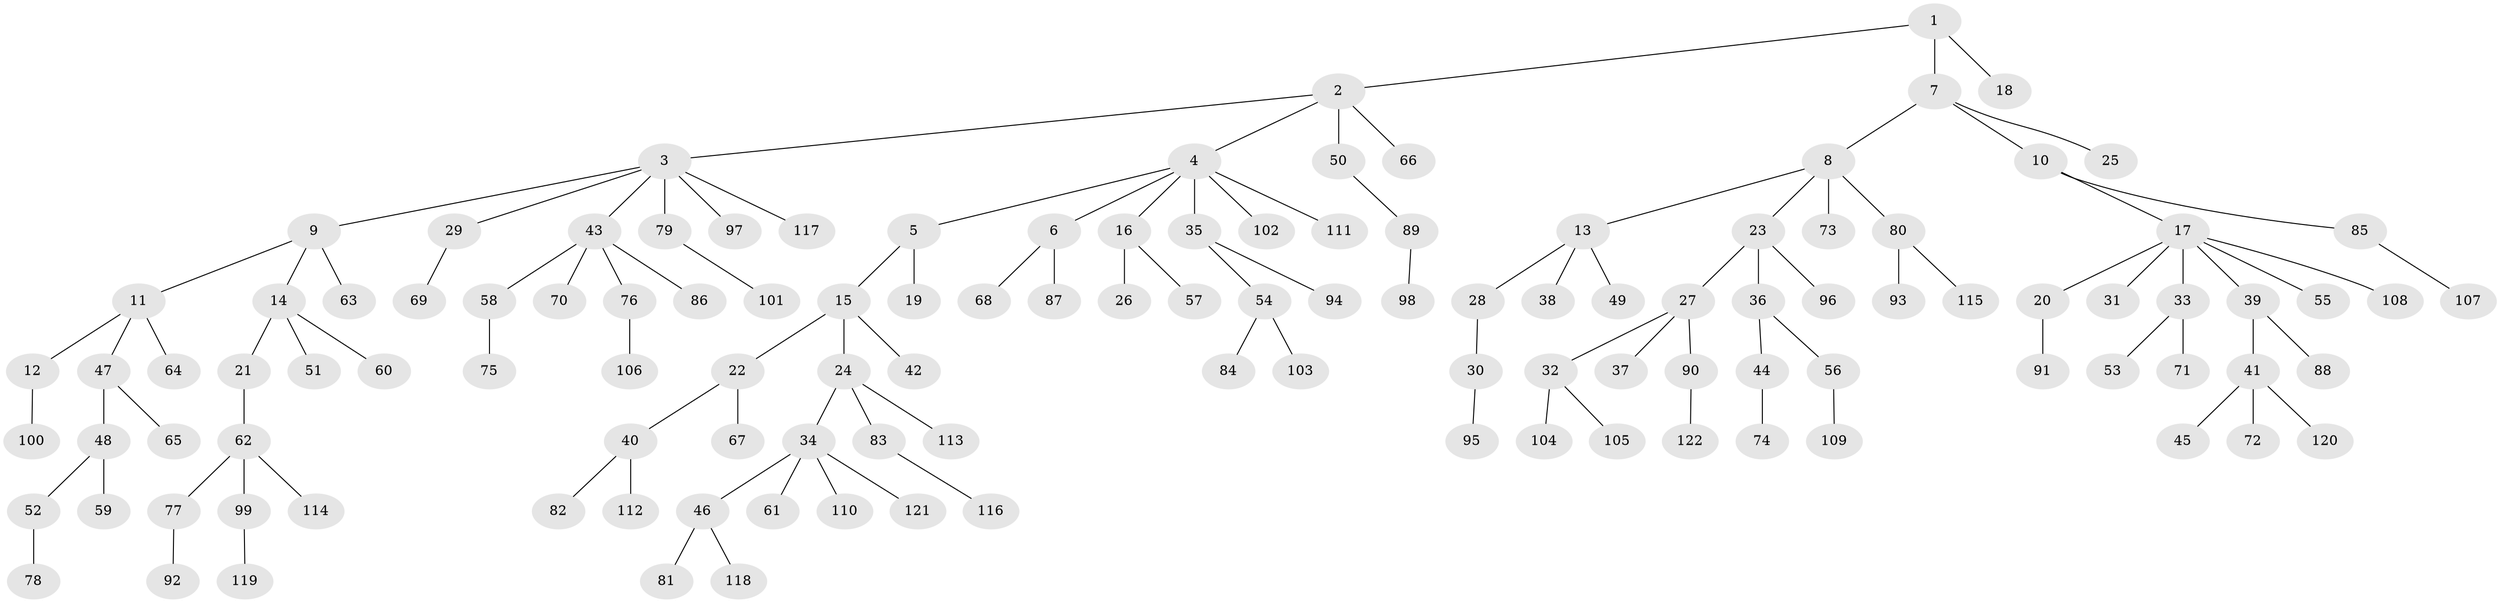 // Generated by graph-tools (version 1.1) at 2025/26/03/09/25 03:26:22]
// undirected, 122 vertices, 121 edges
graph export_dot {
graph [start="1"]
  node [color=gray90,style=filled];
  1;
  2;
  3;
  4;
  5;
  6;
  7;
  8;
  9;
  10;
  11;
  12;
  13;
  14;
  15;
  16;
  17;
  18;
  19;
  20;
  21;
  22;
  23;
  24;
  25;
  26;
  27;
  28;
  29;
  30;
  31;
  32;
  33;
  34;
  35;
  36;
  37;
  38;
  39;
  40;
  41;
  42;
  43;
  44;
  45;
  46;
  47;
  48;
  49;
  50;
  51;
  52;
  53;
  54;
  55;
  56;
  57;
  58;
  59;
  60;
  61;
  62;
  63;
  64;
  65;
  66;
  67;
  68;
  69;
  70;
  71;
  72;
  73;
  74;
  75;
  76;
  77;
  78;
  79;
  80;
  81;
  82;
  83;
  84;
  85;
  86;
  87;
  88;
  89;
  90;
  91;
  92;
  93;
  94;
  95;
  96;
  97;
  98;
  99;
  100;
  101;
  102;
  103;
  104;
  105;
  106;
  107;
  108;
  109;
  110;
  111;
  112;
  113;
  114;
  115;
  116;
  117;
  118;
  119;
  120;
  121;
  122;
  1 -- 2;
  1 -- 7;
  1 -- 18;
  2 -- 3;
  2 -- 4;
  2 -- 50;
  2 -- 66;
  3 -- 9;
  3 -- 29;
  3 -- 43;
  3 -- 79;
  3 -- 97;
  3 -- 117;
  4 -- 5;
  4 -- 6;
  4 -- 16;
  4 -- 35;
  4 -- 102;
  4 -- 111;
  5 -- 15;
  5 -- 19;
  6 -- 68;
  6 -- 87;
  7 -- 8;
  7 -- 10;
  7 -- 25;
  8 -- 13;
  8 -- 23;
  8 -- 73;
  8 -- 80;
  9 -- 11;
  9 -- 14;
  9 -- 63;
  10 -- 17;
  10 -- 85;
  11 -- 12;
  11 -- 47;
  11 -- 64;
  12 -- 100;
  13 -- 28;
  13 -- 38;
  13 -- 49;
  14 -- 21;
  14 -- 51;
  14 -- 60;
  15 -- 22;
  15 -- 24;
  15 -- 42;
  16 -- 26;
  16 -- 57;
  17 -- 20;
  17 -- 31;
  17 -- 33;
  17 -- 39;
  17 -- 55;
  17 -- 108;
  20 -- 91;
  21 -- 62;
  22 -- 40;
  22 -- 67;
  23 -- 27;
  23 -- 36;
  23 -- 96;
  24 -- 34;
  24 -- 83;
  24 -- 113;
  27 -- 32;
  27 -- 37;
  27 -- 90;
  28 -- 30;
  29 -- 69;
  30 -- 95;
  32 -- 104;
  32 -- 105;
  33 -- 53;
  33 -- 71;
  34 -- 46;
  34 -- 61;
  34 -- 110;
  34 -- 121;
  35 -- 54;
  35 -- 94;
  36 -- 44;
  36 -- 56;
  39 -- 41;
  39 -- 88;
  40 -- 82;
  40 -- 112;
  41 -- 45;
  41 -- 72;
  41 -- 120;
  43 -- 58;
  43 -- 70;
  43 -- 76;
  43 -- 86;
  44 -- 74;
  46 -- 81;
  46 -- 118;
  47 -- 48;
  47 -- 65;
  48 -- 52;
  48 -- 59;
  50 -- 89;
  52 -- 78;
  54 -- 84;
  54 -- 103;
  56 -- 109;
  58 -- 75;
  62 -- 77;
  62 -- 99;
  62 -- 114;
  76 -- 106;
  77 -- 92;
  79 -- 101;
  80 -- 93;
  80 -- 115;
  83 -- 116;
  85 -- 107;
  89 -- 98;
  90 -- 122;
  99 -- 119;
}

